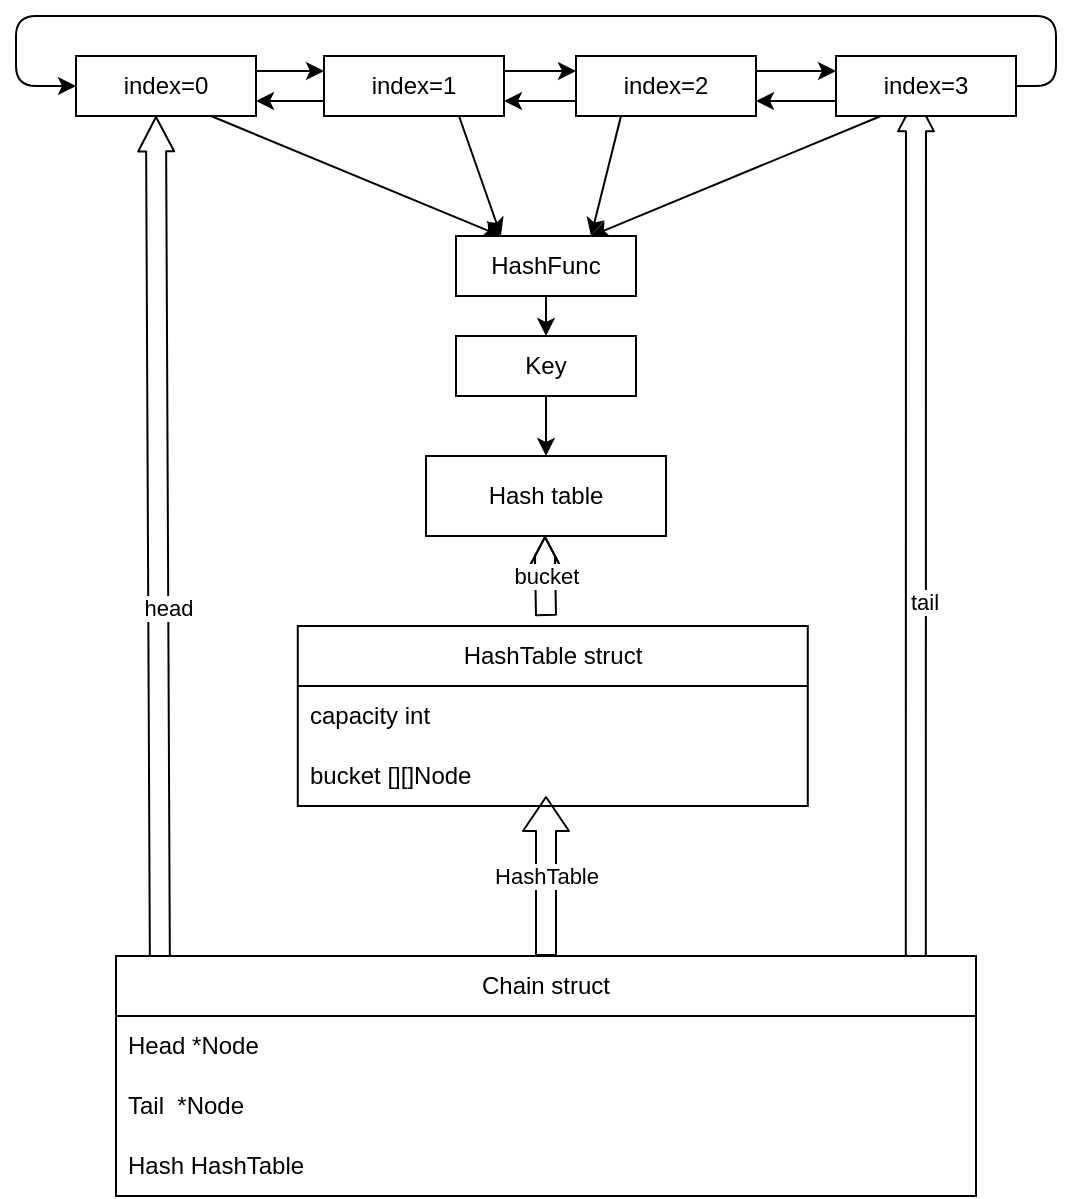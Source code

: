 <mxfile>
    <diagram id="ONJXQjqpUjYTkZw0kCR5" name="第 1 页">
        <mxGraphModel dx="1216" dy="478" grid="1" gridSize="10" guides="1" tooltips="1" connect="1" arrows="1" fold="1" page="1" pageScale="1" pageWidth="827" pageHeight="1169" math="0" shadow="0">
            <root>
                <mxCell id="0"/>
                <mxCell id="1" parent="0"/>
                <mxCell id="18" style="edgeStyle=none;html=1;exitX=1;exitY=0.25;exitDx=0;exitDy=0;entryX=0;entryY=0.25;entryDx=0;entryDy=0;" parent="1" source="2" target="9" edge="1">
                    <mxGeometry relative="1" as="geometry"/>
                </mxCell>
                <mxCell id="28" style="edgeStyle=none;html=1;exitX=0.75;exitY=1;exitDx=0;exitDy=0;entryX=0.25;entryY=0;entryDx=0;entryDy=0;" edge="1" parent="1" source="2" target="30">
                    <mxGeometry relative="1" as="geometry">
                        <mxPoint x="350" y="330" as="targetPoint"/>
                    </mxGeometry>
                </mxCell>
                <mxCell id="2" value="index=0" style="rounded=0;whiteSpace=wrap;html=1;" parent="1" vertex="1">
                    <mxGeometry x="160" y="210" width="90" height="30" as="geometry"/>
                </mxCell>
                <mxCell id="4" value="" style="shape=flexArrow;endArrow=classic;html=1;endWidth=7;endSize=5.39;exitX=0.051;exitY=0.017;exitDx=0;exitDy=0;exitPerimeter=0;" parent="1" edge="1" source="39">
                    <mxGeometry width="50" height="50" relative="1" as="geometry">
                        <mxPoint x="200" y="710" as="sourcePoint"/>
                        <mxPoint x="200" y="240" as="targetPoint"/>
                    </mxGeometry>
                </mxCell>
                <mxCell id="5" value="head&lt;br&gt;" style="edgeLabel;html=1;align=center;verticalAlign=middle;resizable=0;points=[];" parent="4" vertex="1" connectable="0">
                    <mxGeometry x="-0.333" y="-1" relative="1" as="geometry">
                        <mxPoint x="3" y="-35" as="offset"/>
                    </mxGeometry>
                </mxCell>
                <mxCell id="19" style="edgeStyle=none;html=1;exitX=0;exitY=0.75;exitDx=0;exitDy=0;entryX=1;entryY=0.75;entryDx=0;entryDy=0;" parent="1" source="9" target="2" edge="1">
                    <mxGeometry relative="1" as="geometry"/>
                </mxCell>
                <mxCell id="20" style="edgeStyle=none;html=1;exitX=1;exitY=0.25;exitDx=0;exitDy=0;entryX=0;entryY=0.25;entryDx=0;entryDy=0;" parent="1" source="9" target="12" edge="1">
                    <mxGeometry relative="1" as="geometry"/>
                </mxCell>
                <mxCell id="29" style="edgeStyle=none;html=1;exitX=0.75;exitY=1;exitDx=0;exitDy=0;entryX=0.25;entryY=0;entryDx=0;entryDy=0;" edge="1" parent="1" source="9" target="30">
                    <mxGeometry relative="1" as="geometry">
                        <mxPoint x="352" y="290" as="targetPoint"/>
                    </mxGeometry>
                </mxCell>
                <mxCell id="9" value="index=1" style="rounded=0;whiteSpace=wrap;html=1;" parent="1" vertex="1">
                    <mxGeometry x="284" y="210" width="90" height="30" as="geometry"/>
                </mxCell>
                <mxCell id="22" style="edgeStyle=none;html=1;exitX=0;exitY=0.75;exitDx=0;exitDy=0;entryX=1;entryY=0.75;entryDx=0;entryDy=0;" parent="1" source="12" target="9" edge="1">
                    <mxGeometry relative="1" as="geometry">
                        <mxPoint x="380" y="233" as="targetPoint"/>
                    </mxGeometry>
                </mxCell>
                <mxCell id="23" style="edgeStyle=none;html=1;exitX=1;exitY=0.25;exitDx=0;exitDy=0;entryX=0;entryY=0.25;entryDx=0;entryDy=0;" parent="1" source="12" target="17" edge="1">
                    <mxGeometry relative="1" as="geometry"/>
                </mxCell>
                <mxCell id="31" style="edgeStyle=none;html=1;exitX=0.25;exitY=1;exitDx=0;exitDy=0;entryX=0.75;entryY=0;entryDx=0;entryDy=0;" edge="1" parent="1" source="12" target="30">
                    <mxGeometry relative="1" as="geometry"/>
                </mxCell>
                <mxCell id="12" value="index=2" style="rounded=0;whiteSpace=wrap;html=1;" parent="1" vertex="1">
                    <mxGeometry x="410" y="210" width="90" height="30" as="geometry"/>
                </mxCell>
                <mxCell id="15" value="" style="shape=flexArrow;endArrow=classic;html=1;endWidth=7;endSize=5.39;exitX=0.93;exitY=0.008;exitDx=0;exitDy=0;exitPerimeter=0;" parent="1" edge="1" source="39">
                    <mxGeometry width="50" height="50" relative="1" as="geometry">
                        <mxPoint x="590" y="730" as="sourcePoint"/>
                        <mxPoint x="580" y="230" as="targetPoint"/>
                    </mxGeometry>
                </mxCell>
                <mxCell id="16" value="tail" style="edgeLabel;html=1;align=center;verticalAlign=middle;resizable=0;points=[];" parent="15" vertex="1" connectable="0">
                    <mxGeometry x="-0.333" y="-1" relative="1" as="geometry">
                        <mxPoint x="3" y="-35" as="offset"/>
                    </mxGeometry>
                </mxCell>
                <mxCell id="24" style="edgeStyle=none;html=1;exitX=0;exitY=0.75;exitDx=0;exitDy=0;entryX=1;entryY=0.75;entryDx=0;entryDy=0;" parent="1" source="17" target="12" edge="1">
                    <mxGeometry relative="1" as="geometry"/>
                </mxCell>
                <mxCell id="27" style="edgeStyle=orthogonalEdgeStyle;html=1;exitX=1;exitY=0.5;exitDx=0;exitDy=0;" parent="1" source="17" target="2" edge="1">
                    <mxGeometry relative="1" as="geometry">
                        <mxPoint x="130" y="240" as="targetPoint"/>
                        <Array as="points">
                            <mxPoint x="650" y="225"/>
                            <mxPoint x="650" y="190"/>
                            <mxPoint x="130" y="190"/>
                            <mxPoint x="130" y="225"/>
                        </Array>
                    </mxGeometry>
                </mxCell>
                <mxCell id="32" style="edgeStyle=none;html=1;exitX=0.25;exitY=1;exitDx=0;exitDy=0;entryX=0.75;entryY=0;entryDx=0;entryDy=0;" edge="1" parent="1" source="17" target="30">
                    <mxGeometry relative="1" as="geometry"/>
                </mxCell>
                <mxCell id="17" value="index=3" style="rounded=0;whiteSpace=wrap;html=1;" parent="1" vertex="1">
                    <mxGeometry x="540" y="210" width="90" height="30" as="geometry"/>
                </mxCell>
                <mxCell id="33" style="edgeStyle=none;html=1;exitX=0.5;exitY=1;exitDx=0;exitDy=0;entryX=0.5;entryY=0;entryDx=0;entryDy=0;" edge="1" parent="1" source="30" target="34">
                    <mxGeometry relative="1" as="geometry">
                        <mxPoint x="395" y="360" as="targetPoint"/>
                    </mxGeometry>
                </mxCell>
                <mxCell id="30" value="HashFunc" style="rounded=0;whiteSpace=wrap;html=1;" vertex="1" parent="1">
                    <mxGeometry x="350" y="300" width="90" height="30" as="geometry"/>
                </mxCell>
                <mxCell id="46" style="edgeStyle=none;html=1;exitX=0.5;exitY=1;exitDx=0;exitDy=0;entryX=0.5;entryY=0;entryDx=0;entryDy=0;" edge="1" parent="1" source="34" target="47">
                    <mxGeometry relative="1" as="geometry">
                        <mxPoint x="395" y="440" as="targetPoint"/>
                    </mxGeometry>
                </mxCell>
                <mxCell id="34" value="Key" style="rounded=0;whiteSpace=wrap;html=1;" vertex="1" parent="1">
                    <mxGeometry x="350" y="350" width="90" height="30" as="geometry"/>
                </mxCell>
                <mxCell id="39" value="Chain struct" style="swimlane;fontStyle=0;childLayout=stackLayout;horizontal=1;startSize=30;horizontalStack=0;resizeParent=1;resizeParentMax=0;resizeLast=0;collapsible=1;marginBottom=0;whiteSpace=wrap;html=1;" vertex="1" parent="1">
                    <mxGeometry x="180" y="660" width="430" height="120" as="geometry"/>
                </mxCell>
                <mxCell id="40" value="Head *Node" style="text;strokeColor=none;fillColor=none;align=left;verticalAlign=middle;spacingLeft=4;spacingRight=4;overflow=hidden;points=[[0,0.5],[1,0.5]];portConstraint=eastwest;rotatable=0;whiteSpace=wrap;html=1;" vertex="1" parent="39">
                    <mxGeometry y="30" width="430" height="30" as="geometry"/>
                </mxCell>
                <mxCell id="41" value="Tail&amp;nbsp; *Node" style="text;strokeColor=none;fillColor=none;align=left;verticalAlign=middle;spacingLeft=4;spacingRight=4;overflow=hidden;points=[[0,0.5],[1,0.5]];portConstraint=eastwest;rotatable=0;whiteSpace=wrap;html=1;" vertex="1" parent="39">
                    <mxGeometry y="60" width="430" height="30" as="geometry"/>
                </mxCell>
                <mxCell id="42" value="Hash HashTable" style="text;strokeColor=none;fillColor=none;align=left;verticalAlign=middle;spacingLeft=4;spacingRight=4;overflow=hidden;points=[[0,0.5],[1,0.5]];portConstraint=eastwest;rotatable=0;whiteSpace=wrap;html=1;" vertex="1" parent="39">
                    <mxGeometry y="90" width="430" height="30" as="geometry"/>
                </mxCell>
                <mxCell id="47" value="Hash table" style="rounded=0;whiteSpace=wrap;html=1;" vertex="1" parent="1">
                    <mxGeometry x="335" y="410" width="120" height="40" as="geometry"/>
                </mxCell>
                <mxCell id="48" value="bucket" style="shape=flexArrow;endArrow=classic;html=1;endWidth=7;endSize=5.39;" edge="1" parent="1">
                    <mxGeometry width="50" height="50" relative="1" as="geometry">
                        <mxPoint x="395" y="490" as="sourcePoint"/>
                        <mxPoint x="394.5" y="450" as="targetPoint"/>
                        <Array as="points">
                            <mxPoint x="394.5" y="460"/>
                        </Array>
                    </mxGeometry>
                </mxCell>
                <mxCell id="50" value="HashTable struct" style="swimlane;fontStyle=0;childLayout=stackLayout;horizontal=1;startSize=30;horizontalStack=0;resizeParent=1;resizeParentMax=0;resizeLast=0;collapsible=1;marginBottom=0;whiteSpace=wrap;html=1;" vertex="1" parent="1">
                    <mxGeometry x="270.89" y="495" width="255" height="90" as="geometry"/>
                </mxCell>
                <mxCell id="51" value="capacity int" style="text;strokeColor=none;fillColor=none;align=left;verticalAlign=middle;spacingLeft=4;spacingRight=4;overflow=hidden;points=[[0,0.5],[1,0.5]];portConstraint=eastwest;rotatable=0;whiteSpace=wrap;html=1;" vertex="1" parent="50">
                    <mxGeometry y="30" width="255" height="30" as="geometry"/>
                </mxCell>
                <mxCell id="52" value="bucket [][]Node" style="text;strokeColor=none;fillColor=none;align=left;verticalAlign=middle;spacingLeft=4;spacingRight=4;overflow=hidden;points=[[0,0.5],[1,0.5]];portConstraint=eastwest;rotatable=0;whiteSpace=wrap;html=1;" vertex="1" parent="50">
                    <mxGeometry y="60" width="255" height="30" as="geometry"/>
                </mxCell>
                <mxCell id="54" value="HashTable" style="shape=flexArrow;endArrow=classic;html=1;endWidth=12;endSize=5.33;exitX=0.5;exitY=0;exitDx=0;exitDy=0;" edge="1" parent="1" source="39">
                    <mxGeometry width="50" height="50" relative="1" as="geometry">
                        <mxPoint x="395" y="720" as="sourcePoint"/>
                        <mxPoint x="395" y="580" as="targetPoint"/>
                        <Array as="points"/>
                    </mxGeometry>
                </mxCell>
            </root>
        </mxGraphModel>
    </diagram>
</mxfile>